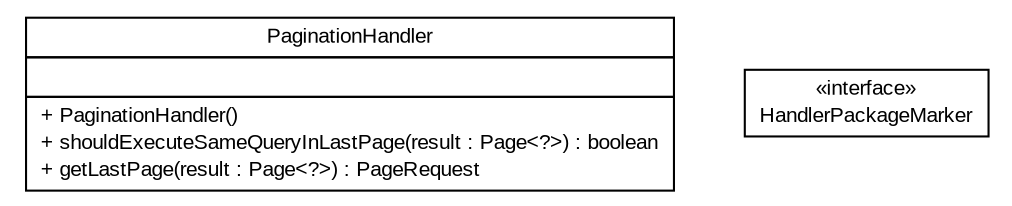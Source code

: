 #!/usr/local/bin/dot
#
# Class diagram 
# Generated by UMLGraph version R5_6 (http://www.umlgraph.org/)
#

digraph G {
	edge [fontname="arial",fontsize=10,labelfontname="arial",labelfontsize=10];
	node [fontname="arial",fontsize=10,shape=plaintext];
	nodesep=0.25;
	ranksep=0.5;
	// br.gov.to.sefaz.business.service.handler.PaginationHandler
	c3610 [label=<<table title="br.gov.to.sefaz.business.service.handler.PaginationHandler" border="0" cellborder="1" cellspacing="0" cellpadding="2" port="p" href="./PaginationHandler.html">
		<tr><td><table border="0" cellspacing="0" cellpadding="1">
<tr><td align="center" balign="center"> PaginationHandler </td></tr>
		</table></td></tr>
		<tr><td><table border="0" cellspacing="0" cellpadding="1">
<tr><td align="left" balign="left">  </td></tr>
		</table></td></tr>
		<tr><td><table border="0" cellspacing="0" cellpadding="1">
<tr><td align="left" balign="left"> + PaginationHandler() </td></tr>
<tr><td align="left" balign="left"> + shouldExecuteSameQueryInLastPage(result : Page&lt;?&gt;) : boolean </td></tr>
<tr><td align="left" balign="left"> + getLastPage(result : Page&lt;?&gt;) : PageRequest </td></tr>
		</table></td></tr>
		</table>>, URL="./PaginationHandler.html", fontname="arial", fontcolor="black", fontsize=10.0];
	// br.gov.to.sefaz.business.service.handler.HandlerPackageMarker
	c3611 [label=<<table title="br.gov.to.sefaz.business.service.handler.HandlerPackageMarker" border="0" cellborder="1" cellspacing="0" cellpadding="2" port="p" href="./HandlerPackageMarker.html">
		<tr><td><table border="0" cellspacing="0" cellpadding="1">
<tr><td align="center" balign="center"> &#171;interface&#187; </td></tr>
<tr><td align="center" balign="center"> HandlerPackageMarker </td></tr>
		</table></td></tr>
		</table>>, URL="./HandlerPackageMarker.html", fontname="arial", fontcolor="black", fontsize=10.0];
}

